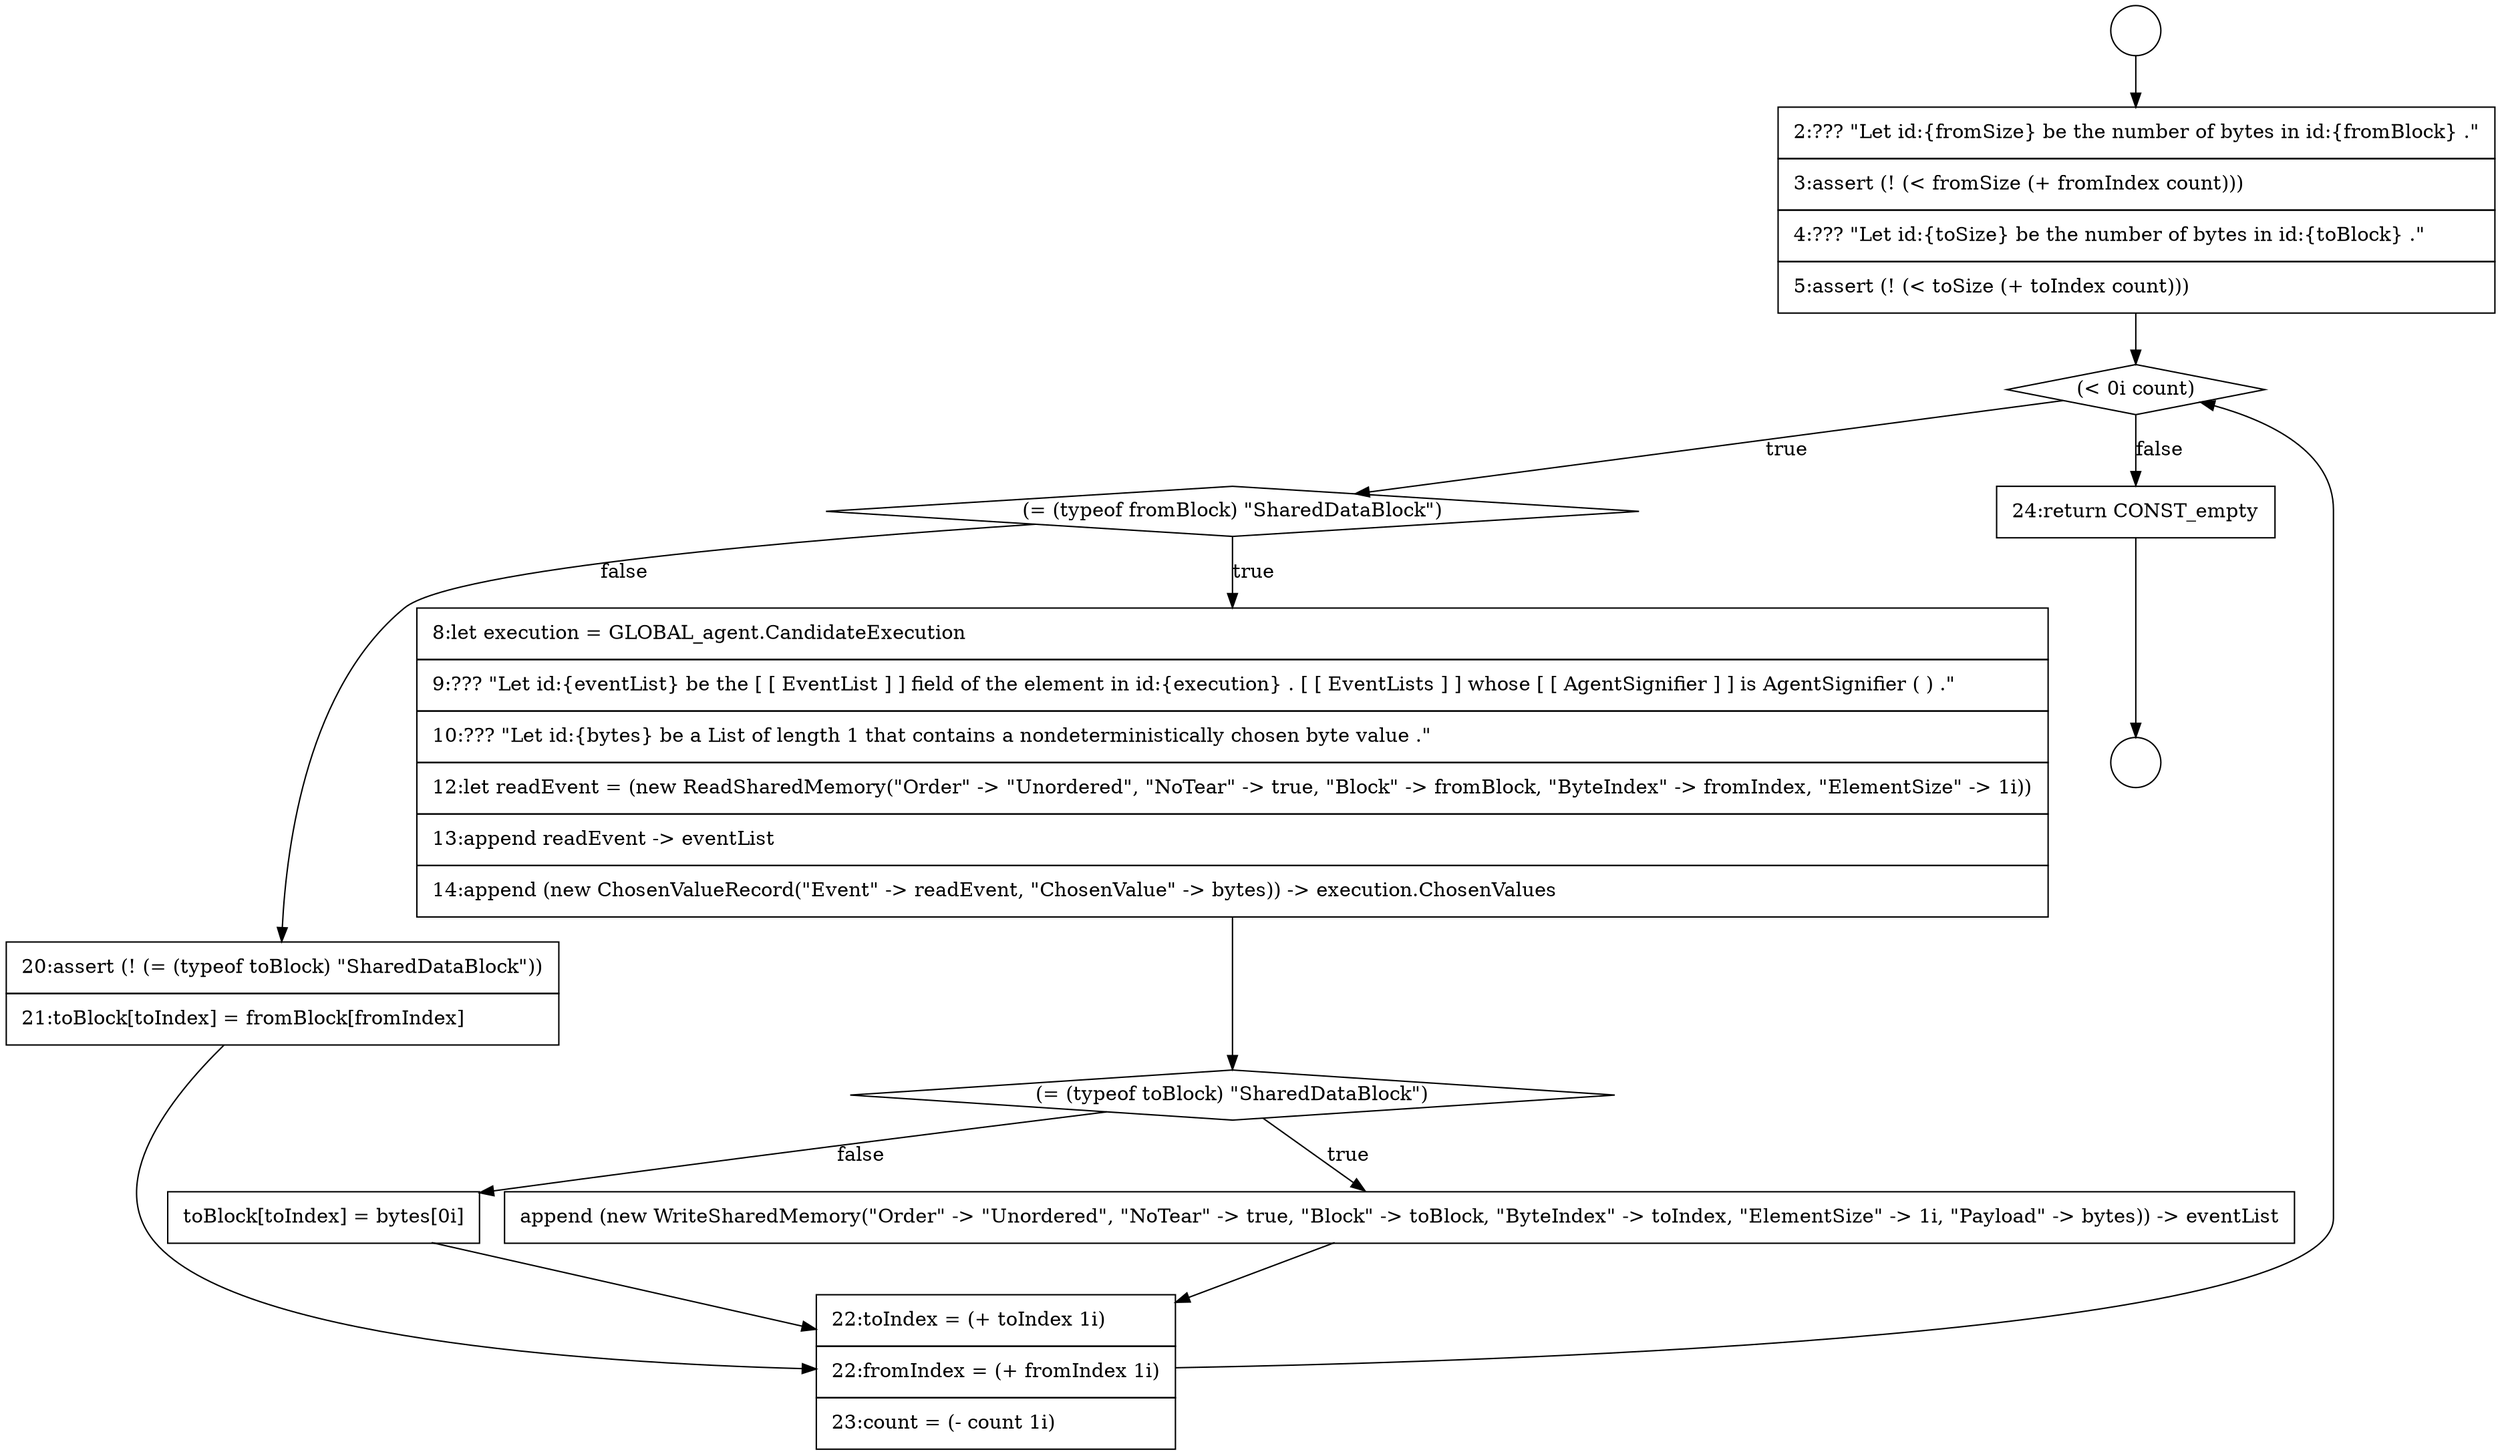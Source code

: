 digraph {
  node288 [shape=diamond, label=<<font color="black">(&lt; 0i count)</font>> color="black" fillcolor="white" style=filled]
  node289 [shape=diamond, label=<<font color="black">(= (typeof fromBlock) &quot;SharedDataBlock&quot;)</font>> color="black" fillcolor="white" style=filled]
  node293 [shape=none, margin=0, label=<<font color="black">
    <table border="0" cellborder="1" cellspacing="0" cellpadding="10">
      <tr><td align="left">toBlock[toIndex] = bytes[0i]</td></tr>
    </table>
  </font>> color="black" fillcolor="white" style=filled]
  node292 [shape=none, margin=0, label=<<font color="black">
    <table border="0" cellborder="1" cellspacing="0" cellpadding="10">
      <tr><td align="left">append (new WriteSharedMemory(&quot;Order&quot; -&gt; &quot;Unordered&quot;, &quot;NoTear&quot; -&gt; true, &quot;Block&quot; -&gt; toBlock, &quot;ByteIndex&quot; -&gt; toIndex, &quot;ElementSize&quot; -&gt; 1i, &quot;Payload&quot; -&gt; bytes)) -&gt; eventList</td></tr>
    </table>
  </font>> color="black" fillcolor="white" style=filled]
  node285 [shape=circle label=" " color="black" fillcolor="white" style=filled]
  node296 [shape=none, margin=0, label=<<font color="black">
    <table border="0" cellborder="1" cellspacing="0" cellpadding="10">
      <tr><td align="left">24:return CONST_empty</td></tr>
    </table>
  </font>> color="black" fillcolor="white" style=filled]
  node295 [shape=none, margin=0, label=<<font color="black">
    <table border="0" cellborder="1" cellspacing="0" cellpadding="10">
      <tr><td align="left">22:toIndex = (+ toIndex 1i)</td></tr>
      <tr><td align="left">22:fromIndex = (+ fromIndex 1i)</td></tr>
      <tr><td align="left">23:count = (- count 1i)</td></tr>
    </table>
  </font>> color="black" fillcolor="white" style=filled]
  node294 [shape=none, margin=0, label=<<font color="black">
    <table border="0" cellborder="1" cellspacing="0" cellpadding="10">
      <tr><td align="left">20:assert (! (= (typeof toBlock) &quot;SharedDataBlock&quot;))</td></tr>
      <tr><td align="left">21:toBlock[toIndex] = fromBlock[fromIndex]</td></tr>
    </table>
  </font>> color="black" fillcolor="white" style=filled]
  node286 [shape=circle label=" " color="black" fillcolor="white" style=filled]
  node291 [shape=diamond, label=<<font color="black">(= (typeof toBlock) &quot;SharedDataBlock&quot;)</font>> color="black" fillcolor="white" style=filled]
  node290 [shape=none, margin=0, label=<<font color="black">
    <table border="0" cellborder="1" cellspacing="0" cellpadding="10">
      <tr><td align="left">8:let execution = GLOBAL_agent.CandidateExecution</td></tr>
      <tr><td align="left">9:??? &quot;Let id:{eventList} be the [ [ EventList ] ] field of the element in id:{execution} . [ [ EventLists ] ] whose [ [ AgentSignifier ] ] is AgentSignifier ( ) .&quot;</td></tr>
      <tr><td align="left">10:??? &quot;Let id:{bytes} be a List of length 1 that contains a nondeterministically chosen byte value .&quot;</td></tr>
      <tr><td align="left">12:let readEvent = (new ReadSharedMemory(&quot;Order&quot; -&gt; &quot;Unordered&quot;, &quot;NoTear&quot; -&gt; true, &quot;Block&quot; -&gt; fromBlock, &quot;ByteIndex&quot; -&gt; fromIndex, &quot;ElementSize&quot; -&gt; 1i))</td></tr>
      <tr><td align="left">13:append readEvent -&gt; eventList</td></tr>
      <tr><td align="left">14:append (new ChosenValueRecord(&quot;Event&quot; -&gt; readEvent, &quot;ChosenValue&quot; -&gt; bytes)) -&gt; execution.ChosenValues</td></tr>
    </table>
  </font>> color="black" fillcolor="white" style=filled]
  node287 [shape=none, margin=0, label=<<font color="black">
    <table border="0" cellborder="1" cellspacing="0" cellpadding="10">
      <tr><td align="left">2:??? &quot;Let id:{fromSize} be the number of bytes in id:{fromBlock} .&quot;</td></tr>
      <tr><td align="left">3:assert (! (&lt; fromSize (+ fromIndex count)))</td></tr>
      <tr><td align="left">4:??? &quot;Let id:{toSize} be the number of bytes in id:{toBlock} .&quot;</td></tr>
      <tr><td align="left">5:assert (! (&lt; toSize (+ toIndex count)))</td></tr>
    </table>
  </font>> color="black" fillcolor="white" style=filled]
  node293 -> node295 [ color="black"]
  node292 -> node295 [ color="black"]
  node291 -> node292 [label=<<font color="black">true</font>> color="black"]
  node291 -> node293 [label=<<font color="black">false</font>> color="black"]
  node290 -> node291 [ color="black"]
  node288 -> node289 [label=<<font color="black">true</font>> color="black"]
  node288 -> node296 [label=<<font color="black">false</font>> color="black"]
  node295 -> node288 [ color="black"]
  node285 -> node287 [ color="black"]
  node289 -> node290 [label=<<font color="black">true</font>> color="black"]
  node289 -> node294 [label=<<font color="black">false</font>> color="black"]
  node294 -> node295 [ color="black"]
  node287 -> node288 [ color="black"]
  node296 -> node286 [ color="black"]
}
